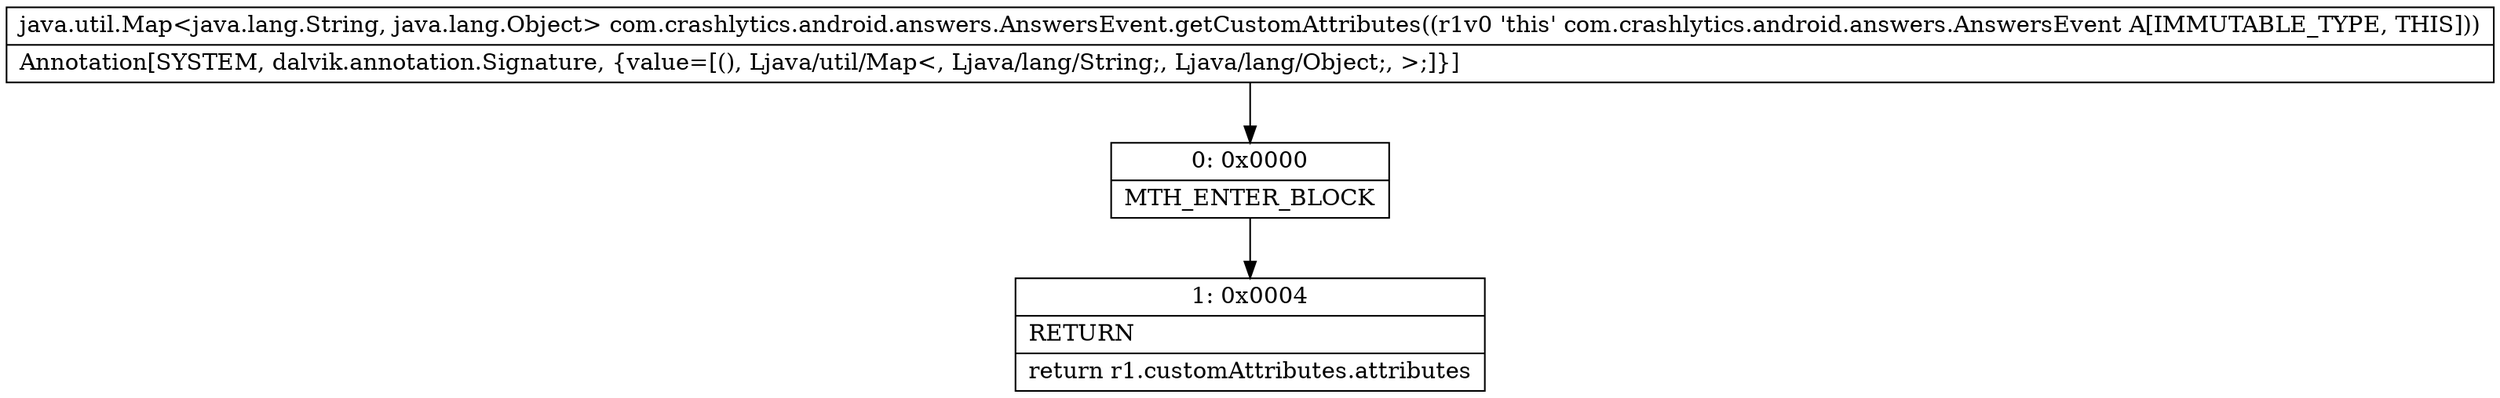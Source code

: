 digraph "CFG forcom.crashlytics.android.answers.AnswersEvent.getCustomAttributes()Ljava\/util\/Map;" {
Node_0 [shape=record,label="{0\:\ 0x0000|MTH_ENTER_BLOCK\l}"];
Node_1 [shape=record,label="{1\:\ 0x0004|RETURN\l|return r1.customAttributes.attributes\l}"];
MethodNode[shape=record,label="{java.util.Map\<java.lang.String, java.lang.Object\> com.crashlytics.android.answers.AnswersEvent.getCustomAttributes((r1v0 'this' com.crashlytics.android.answers.AnswersEvent A[IMMUTABLE_TYPE, THIS]))  | Annotation[SYSTEM, dalvik.annotation.Signature, \{value=[(), Ljava\/util\/Map\<, Ljava\/lang\/String;, Ljava\/lang\/Object;, \>;]\}]\l}"];
MethodNode -> Node_0;
Node_0 -> Node_1;
}

